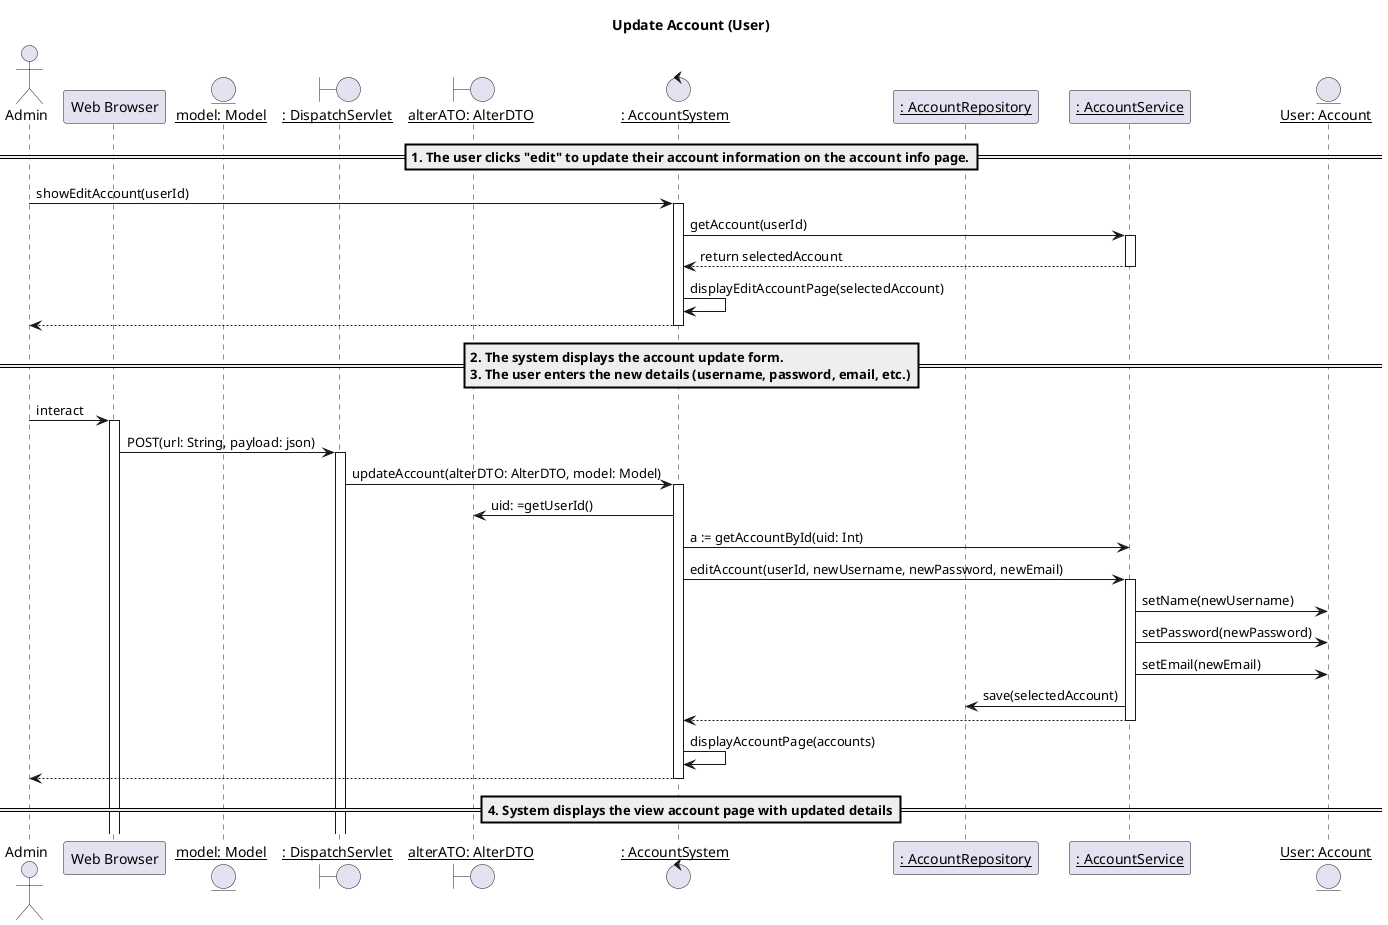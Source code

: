 @startuml
title: Update Account (User)

actor "Admin" as u
participant "Web Browser" as w
entity "__model: Model__" as m
boundary "__: DispatchServlet__" as ds
boundary "__alterATO: AlterDTO__" as dto
control "__: AccountSystem__" as c
participant "__: AccountRepository__" as ar
participant "__: AccountService__" as s
entity "__User: Account__" as a



==1. The user clicks "edit" to update their account information on the account info page.==
u -> c : showEditAccount(userId)
activate c
c -> s : getAccount(userId)
activate s

s --> c : return selectedAccount
deactivate s
c -> c  : displayEditAccountPage(selectedAccount)
c --> u
deactivate c

==2. The system displays the account update form. \n3. The user enters the new details (username, password, email, etc.)==
u -> w : interact
activate w
w -> ds : POST(url: String, payload: json)
activate ds
ds -> c : updateAccount(alterDTO: AlterDTO, model: Model)
activate c

c -> dto : uid: =getUserId()
c -> s : a := getAccountById(uid: Int)

c -> s : editAccount(userId, newUsername, newPassword, newEmail)
activate s

s -> a : setName(newUsername)
s -> a : setPassword(newPassword)
s -> a : setEmail(newEmail)

s -> ar : save(selectedAccount)
s --> c :
deactivate s
c -> c  : displayAccountPage(accounts)

c --> u
deactivate c

==4. System displays the view account page with updated details==
@enduml